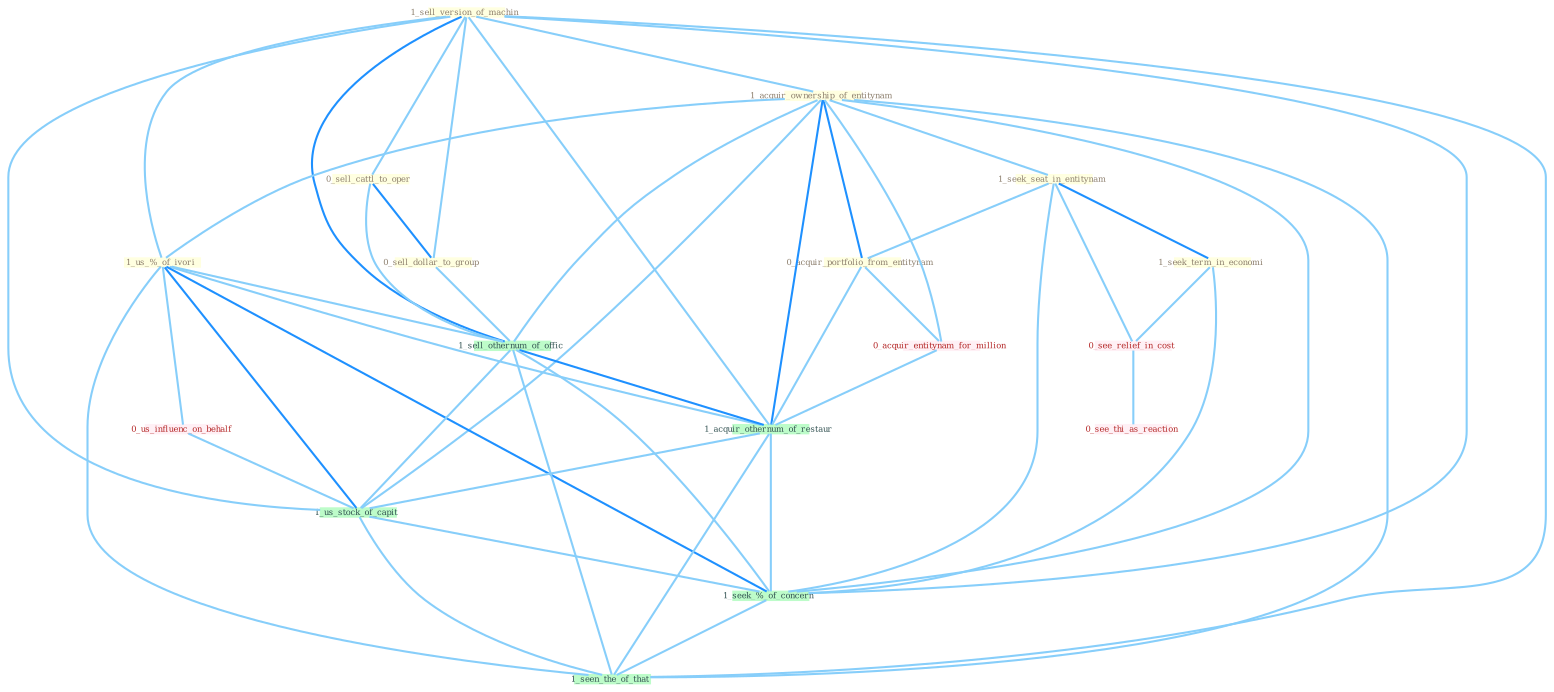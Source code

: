 Graph G{ 
    node
    [shape=polygon,style=filled,width=.5,height=.06,color="#BDFCC9",fixedsize=true,fontsize=4,
    fontcolor="#2f4f4f"];
    {node
    [color="#ffffe0", fontcolor="#8b7d6b"] "1_sell_version_of_machin " "1_acquir_ownership_of_entitynam " "1_us_%_of_ivori " "0_sell_cattl_to_oper " "1_seek_seat_in_entitynam " "1_seek_term_in_economi " "0_acquir_portfolio_from_entitynam " "0_sell_dollar_to_group "}
{node [color="#fff0f5", fontcolor="#b22222"] "0_acquir_entitynam_for_million " "0_us_influenc_on_behalf " "0_see_relief_in_cost " "0_see_thi_as_reaction "}
edge [color="#B0E2FF"];

	"1_sell_version_of_machin " -- "1_acquir_ownership_of_entitynam " [w="1", color="#87cefa" ];
	"1_sell_version_of_machin " -- "1_us_%_of_ivori " [w="1", color="#87cefa" ];
	"1_sell_version_of_machin " -- "0_sell_cattl_to_oper " [w="1", color="#87cefa" ];
	"1_sell_version_of_machin " -- "0_sell_dollar_to_group " [w="1", color="#87cefa" ];
	"1_sell_version_of_machin " -- "1_sell_othernum_of_offic " [w="2", color="#1e90ff" , len=0.8];
	"1_sell_version_of_machin " -- "1_acquir_othernum_of_restaur " [w="1", color="#87cefa" ];
	"1_sell_version_of_machin " -- "1_us_stock_of_capit " [w="1", color="#87cefa" ];
	"1_sell_version_of_machin " -- "1_seek_%_of_concern " [w="1", color="#87cefa" ];
	"1_sell_version_of_machin " -- "1_seen_the_of_that " [w="1", color="#87cefa" ];
	"1_acquir_ownership_of_entitynam " -- "1_us_%_of_ivori " [w="1", color="#87cefa" ];
	"1_acquir_ownership_of_entitynam " -- "1_seek_seat_in_entitynam " [w="1", color="#87cefa" ];
	"1_acquir_ownership_of_entitynam " -- "0_acquir_portfolio_from_entitynam " [w="2", color="#1e90ff" , len=0.8];
	"1_acquir_ownership_of_entitynam " -- "0_acquir_entitynam_for_million " [w="1", color="#87cefa" ];
	"1_acquir_ownership_of_entitynam " -- "1_sell_othernum_of_offic " [w="1", color="#87cefa" ];
	"1_acquir_ownership_of_entitynam " -- "1_acquir_othernum_of_restaur " [w="2", color="#1e90ff" , len=0.8];
	"1_acquir_ownership_of_entitynam " -- "1_us_stock_of_capit " [w="1", color="#87cefa" ];
	"1_acquir_ownership_of_entitynam " -- "1_seek_%_of_concern " [w="1", color="#87cefa" ];
	"1_acquir_ownership_of_entitynam " -- "1_seen_the_of_that " [w="1", color="#87cefa" ];
	"1_us_%_of_ivori " -- "1_sell_othernum_of_offic " [w="1", color="#87cefa" ];
	"1_us_%_of_ivori " -- "0_us_influenc_on_behalf " [w="1", color="#87cefa" ];
	"1_us_%_of_ivori " -- "1_acquir_othernum_of_restaur " [w="1", color="#87cefa" ];
	"1_us_%_of_ivori " -- "1_us_stock_of_capit " [w="2", color="#1e90ff" , len=0.8];
	"1_us_%_of_ivori " -- "1_seek_%_of_concern " [w="2", color="#1e90ff" , len=0.8];
	"1_us_%_of_ivori " -- "1_seen_the_of_that " [w="1", color="#87cefa" ];
	"0_sell_cattl_to_oper " -- "0_sell_dollar_to_group " [w="2", color="#1e90ff" , len=0.8];
	"0_sell_cattl_to_oper " -- "1_sell_othernum_of_offic " [w="1", color="#87cefa" ];
	"1_seek_seat_in_entitynam " -- "1_seek_term_in_economi " [w="2", color="#1e90ff" , len=0.8];
	"1_seek_seat_in_entitynam " -- "0_acquir_portfolio_from_entitynam " [w="1", color="#87cefa" ];
	"1_seek_seat_in_entitynam " -- "0_see_relief_in_cost " [w="1", color="#87cefa" ];
	"1_seek_seat_in_entitynam " -- "1_seek_%_of_concern " [w="1", color="#87cefa" ];
	"1_seek_term_in_economi " -- "0_see_relief_in_cost " [w="1", color="#87cefa" ];
	"1_seek_term_in_economi " -- "1_seek_%_of_concern " [w="1", color="#87cefa" ];
	"0_acquir_portfolio_from_entitynam " -- "0_acquir_entitynam_for_million " [w="1", color="#87cefa" ];
	"0_acquir_portfolio_from_entitynam " -- "1_acquir_othernum_of_restaur " [w="1", color="#87cefa" ];
	"0_sell_dollar_to_group " -- "1_sell_othernum_of_offic " [w="1", color="#87cefa" ];
	"0_acquir_entitynam_for_million " -- "1_acquir_othernum_of_restaur " [w="1", color="#87cefa" ];
	"1_sell_othernum_of_offic " -- "1_acquir_othernum_of_restaur " [w="2", color="#1e90ff" , len=0.8];
	"1_sell_othernum_of_offic " -- "1_us_stock_of_capit " [w="1", color="#87cefa" ];
	"1_sell_othernum_of_offic " -- "1_seek_%_of_concern " [w="1", color="#87cefa" ];
	"1_sell_othernum_of_offic " -- "1_seen_the_of_that " [w="1", color="#87cefa" ];
	"0_us_influenc_on_behalf " -- "1_us_stock_of_capit " [w="1", color="#87cefa" ];
	"0_see_relief_in_cost " -- "0_see_thi_as_reaction " [w="1", color="#87cefa" ];
	"1_acquir_othernum_of_restaur " -- "1_us_stock_of_capit " [w="1", color="#87cefa" ];
	"1_acquir_othernum_of_restaur " -- "1_seek_%_of_concern " [w="1", color="#87cefa" ];
	"1_acquir_othernum_of_restaur " -- "1_seen_the_of_that " [w="1", color="#87cefa" ];
	"1_us_stock_of_capit " -- "1_seek_%_of_concern " [w="1", color="#87cefa" ];
	"1_us_stock_of_capit " -- "1_seen_the_of_that " [w="1", color="#87cefa" ];
	"1_seek_%_of_concern " -- "1_seen_the_of_that " [w="1", color="#87cefa" ];
}
